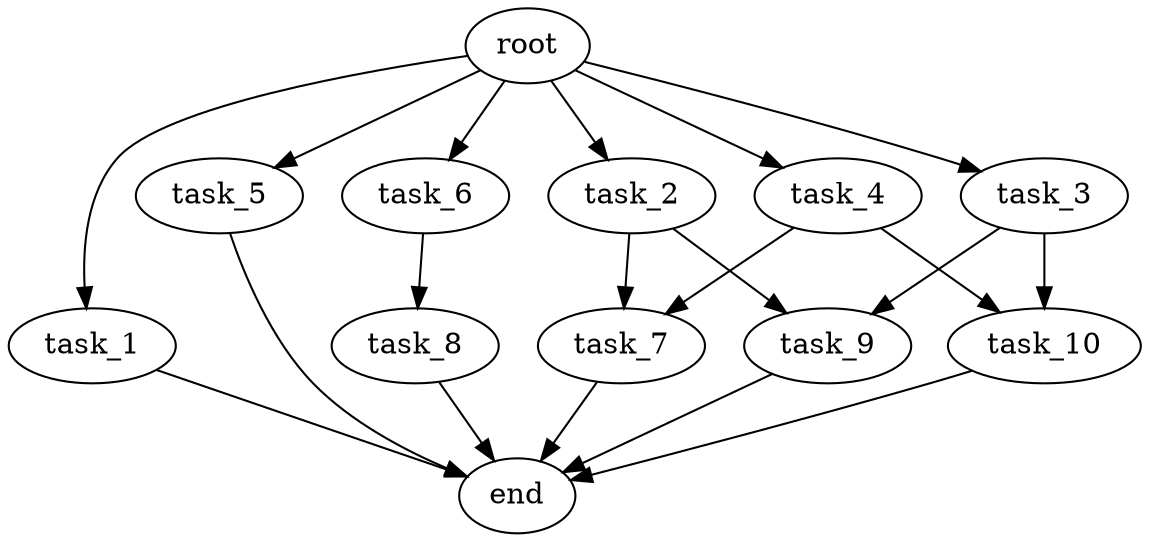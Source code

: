 digraph G {
  root [size="0.000000e+00"];
  task_1 [size="8.578555e+08"];
  task_2 [size="6.186540e+09"];
  task_3 [size="7.980754e+09"];
  task_4 [size="7.131372e+09"];
  task_5 [size="8.212981e+08"];
  task_6 [size="1.543055e+09"];
  task_7 [size="7.117060e+09"];
  task_8 [size="6.339375e+09"];
  task_9 [size="7.396813e+09"];
  task_10 [size="3.167466e+09"];
  end [size="0.000000e+00"];

  root -> task_1 [size="1.000000e-12"];
  root -> task_2 [size="1.000000e-12"];
  root -> task_3 [size="1.000000e-12"];
  root -> task_4 [size="1.000000e-12"];
  root -> task_5 [size="1.000000e-12"];
  root -> task_6 [size="1.000000e-12"];
  task_1 -> end [size="1.000000e-12"];
  task_2 -> task_7 [size="3.558530e+08"];
  task_2 -> task_9 [size="3.698407e+08"];
  task_3 -> task_9 [size="3.698407e+08"];
  task_3 -> task_10 [size="1.583733e+08"];
  task_4 -> task_7 [size="3.558530e+08"];
  task_4 -> task_10 [size="1.583733e+08"];
  task_5 -> end [size="1.000000e-12"];
  task_6 -> task_8 [size="6.339375e+08"];
  task_7 -> end [size="1.000000e-12"];
  task_8 -> end [size="1.000000e-12"];
  task_9 -> end [size="1.000000e-12"];
  task_10 -> end [size="1.000000e-12"];
}

